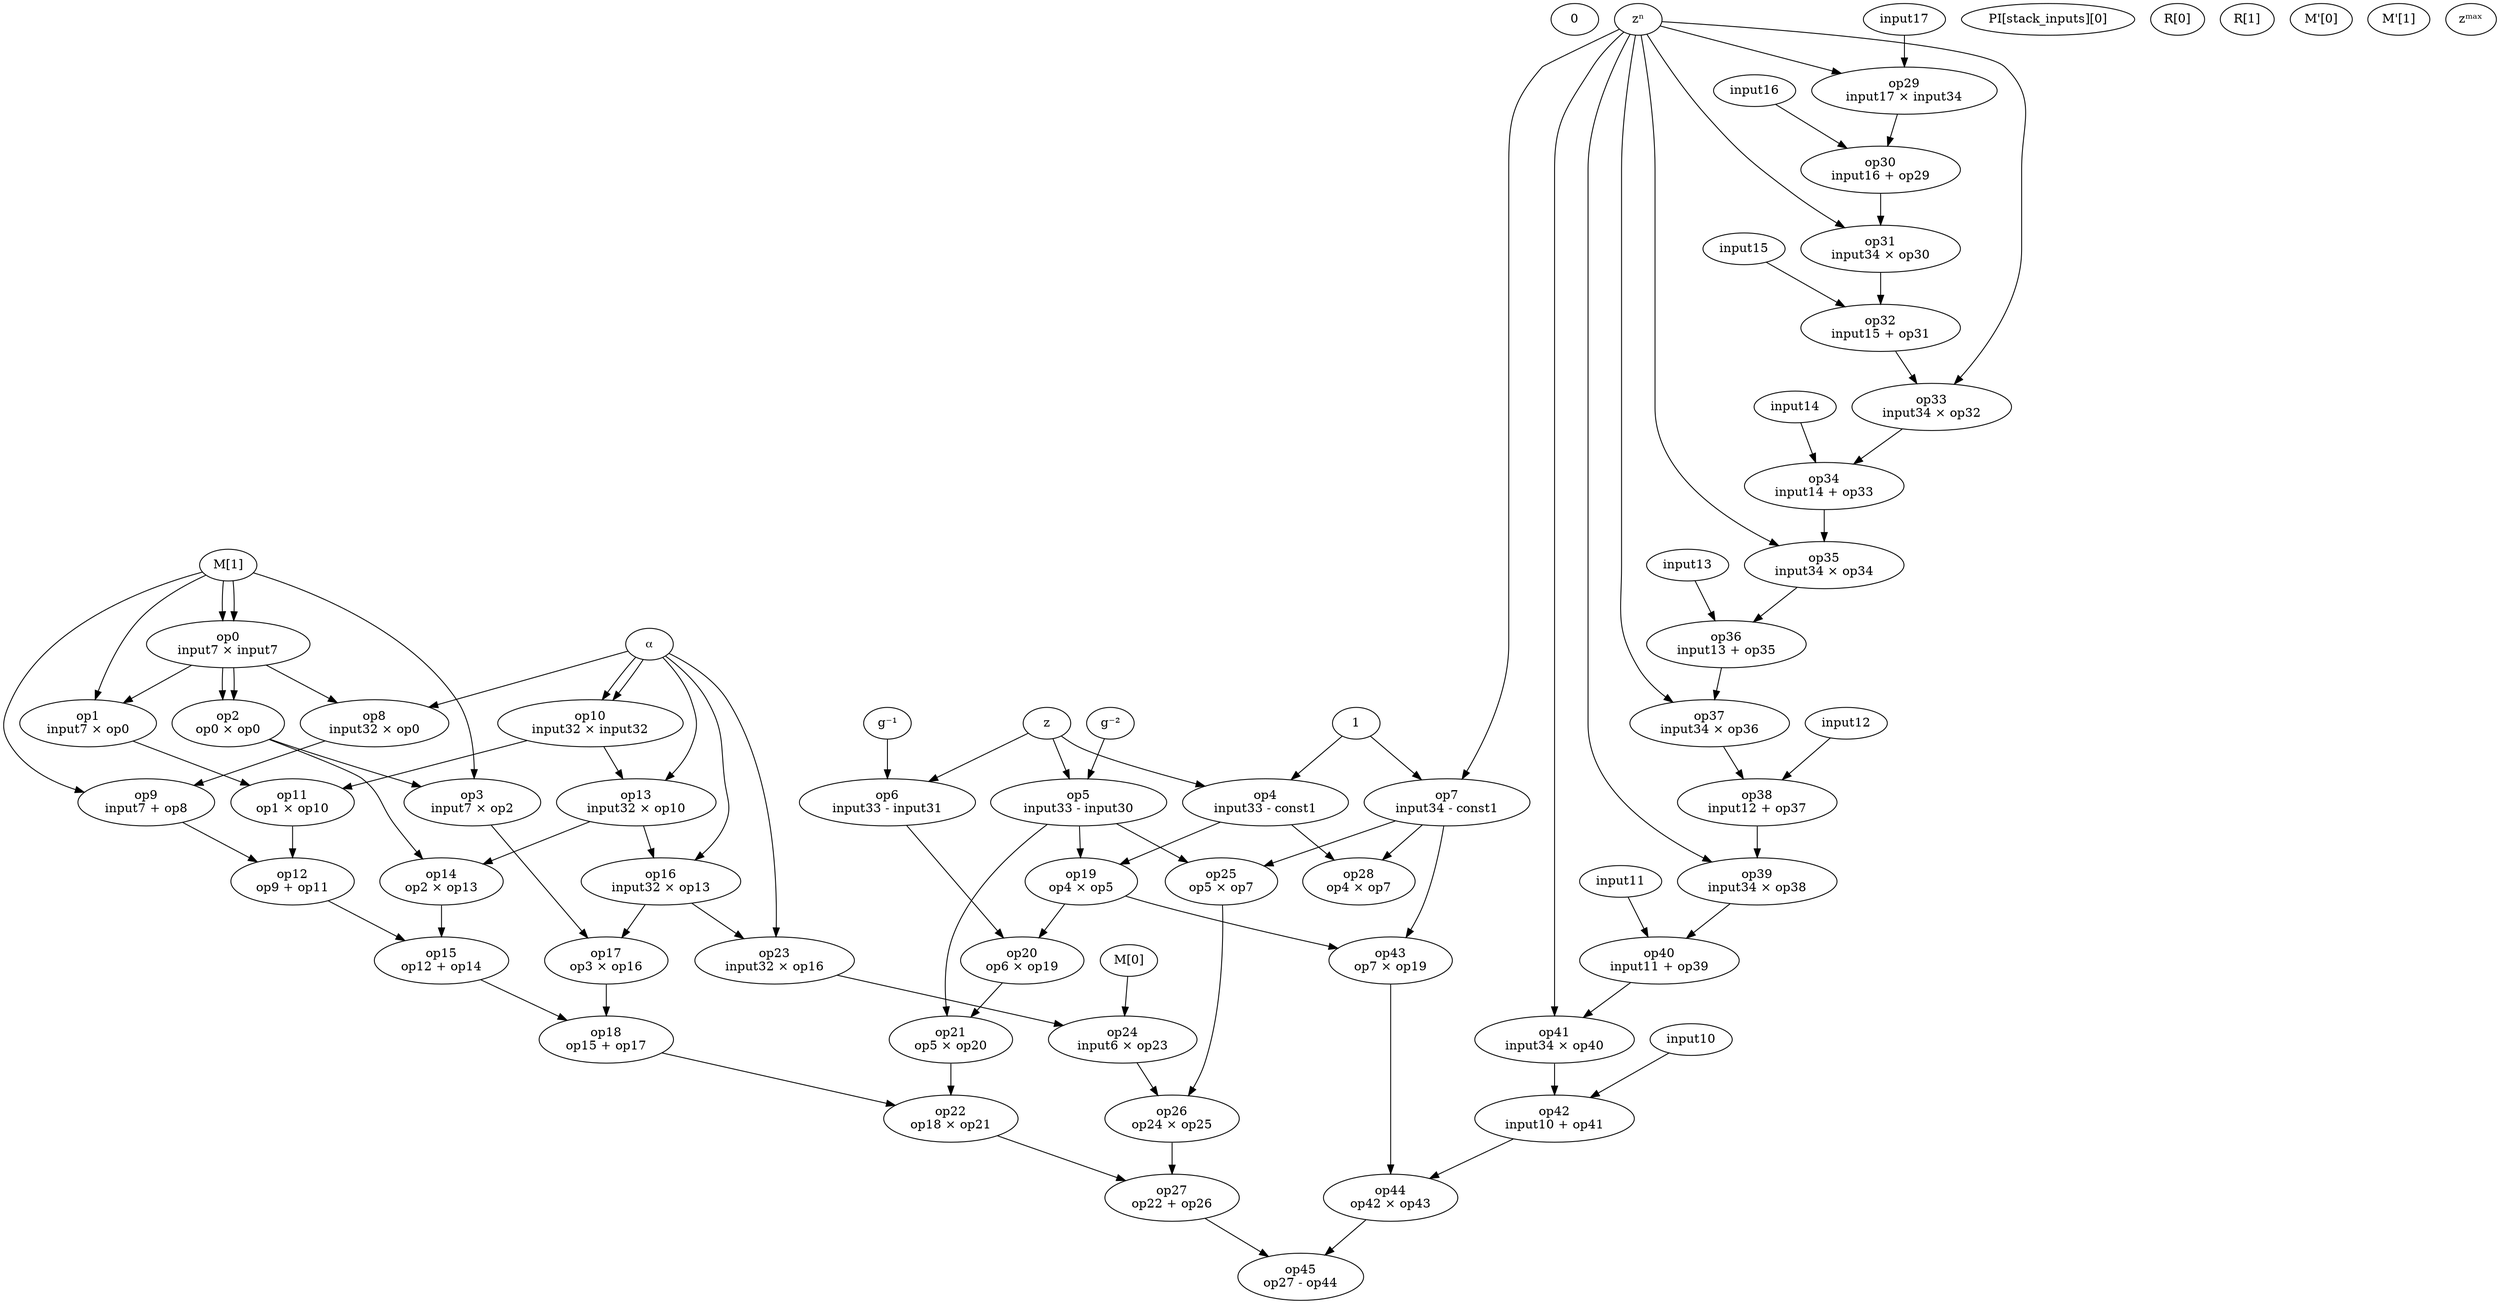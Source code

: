 digraph G {
const0 [label="0"]
const1 [label="1"]
input0 [label="PI[stack_inputs][0]"]
input4 [label="R[0]"]
input5 [label="R[1]"]
input6 [label="M[0]"]
input7 [label="M[1]"]
input18 [label="M'[0]"]
input19 [label="M'[1]"]
input30 [label="g⁻²"]
input31 [label="g⁻¹"]
input32 [label="⍺"]
input33 [label="z"]
input34 [label="zⁿ"]
input35 [label="zᵐᵃˣ"]
op0 [label="op0\ninput7 × input7"]
input7 -> op0
input7 -> op0
op1 [label="op1\ninput7 × op0"]
input7 -> op1
op0 -> op1
op2 [label="op2\nop0 × op0"]
op0 -> op2
op0 -> op2
op3 [label="op3\ninput7 × op2"]
input7 -> op3
op2 -> op3
op4 [label="op4\ninput33 - const1"]
input33 -> op4
const1 -> op4
op5 [label="op5\ninput33 - input30"]
input33 -> op5
input30 -> op5
op6 [label="op6\ninput33 - input31"]
input33 -> op6
input31 -> op6
op7 [label="op7\ninput34 - const1"]
input34 -> op7
const1 -> op7
op8 [label="op8\ninput32 × op0"]
input32 -> op8
op0 -> op8
op9 [label="op9\ninput7 + op8"]
input7 -> op9
op8 -> op9
op10 [label="op10\ninput32 × input32"]
input32 -> op10
input32 -> op10
op11 [label="op11\nop1 × op10"]
op1 -> op11
op10 -> op11
op12 [label="op12\nop9 + op11"]
op9 -> op12
op11 -> op12
op13 [label="op13\ninput32 × op10"]
input32 -> op13
op10 -> op13
op14 [label="op14\nop2 × op13"]
op2 -> op14
op13 -> op14
op15 [label="op15\nop12 + op14"]
op12 -> op15
op14 -> op15
op16 [label="op16\ninput32 × op13"]
input32 -> op16
op13 -> op16
op17 [label="op17\nop3 × op16"]
op3 -> op17
op16 -> op17
op18 [label="op18\nop15 + op17"]
op15 -> op18
op17 -> op18
op19 [label="op19\nop4 × op5"]
op4 -> op19
op5 -> op19
op20 [label="op20\nop6 × op19"]
op6 -> op20
op19 -> op20
op21 [label="op21\nop5 × op20"]
op5 -> op21
op20 -> op21
op22 [label="op22\nop18 × op21"]
op18 -> op22
op21 -> op22
op23 [label="op23\ninput32 × op16"]
input32 -> op23
op16 -> op23
op24 [label="op24\ninput6 × op23"]
input6 -> op24
op23 -> op24
op25 [label="op25\nop5 × op7"]
op5 -> op25
op7 -> op25
op26 [label="op26\nop24 × op25"]
op24 -> op26
op25 -> op26
op27 [label="op27\nop22 + op26"]
op22 -> op27
op26 -> op27
op28 [label="op28\nop4 × op7"]
op4 -> op28
op7 -> op28
op29 [label="op29\ninput17 × input34"]
input17 -> op29
input34 -> op29
op30 [label="op30\ninput16 + op29"]
input16 -> op30
op29 -> op30
op31 [label="op31\ninput34 × op30"]
input34 -> op31
op30 -> op31
op32 [label="op32\ninput15 + op31"]
input15 -> op32
op31 -> op32
op33 [label="op33\ninput34 × op32"]
input34 -> op33
op32 -> op33
op34 [label="op34\ninput14 + op33"]
input14 -> op34
op33 -> op34
op35 [label="op35\ninput34 × op34"]
input34 -> op35
op34 -> op35
op36 [label="op36\ninput13 + op35"]
input13 -> op36
op35 -> op36
op37 [label="op37\ninput34 × op36"]
input34 -> op37
op36 -> op37
op38 [label="op38\ninput12 + op37"]
input12 -> op38
op37 -> op38
op39 [label="op39\ninput34 × op38"]
input34 -> op39
op38 -> op39
op40 [label="op40\ninput11 + op39"]
input11 -> op40
op39 -> op40
op41 [label="op41\ninput34 × op40"]
input34 -> op41
op40 -> op41
op42 [label="op42\ninput10 + op41"]
input10 -> op42
op41 -> op42
op43 [label="op43\nop7 × op19"]
op7 -> op43
op19 -> op43
op44 [label="op44\nop42 × op43"]
op42 -> op44
op43 -> op44
op45 [label="op45\nop27 - op44"]
op27 -> op45
op44 -> op45
}
